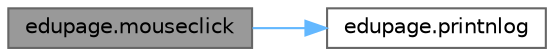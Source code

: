 digraph "edupage.mouseclick"
{
 // LATEX_PDF_SIZE
  bgcolor="transparent";
  edge [fontname=Helvetica,fontsize=10,labelfontname=Helvetica,labelfontsize=10];
  node [fontname=Helvetica,fontsize=10,shape=box,height=0.2,width=0.4];
  rankdir="LR";
  Node1 [label="edupage.mouseclick",height=0.2,width=0.4,color="gray40", fillcolor="grey60", style="filled", fontcolor="black",tooltip=" "];
  Node1 -> Node2 [color="steelblue1",style="solid"];
  Node2 [label="edupage.printnlog",height=0.2,width=0.4,color="grey40", fillcolor="white", style="filled",URL="$d0/d52/namespaceedupage.html#a2adafa3eaf38d32da372310443e999f3",tooltip=" "];
}
